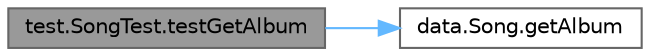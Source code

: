 digraph "test.SongTest.testGetAlbum"
{
 // LATEX_PDF_SIZE
  bgcolor="transparent";
  edge [fontname=Helvetica,fontsize=10,labelfontname=Helvetica,labelfontsize=10];
  node [fontname=Helvetica,fontsize=10,shape=box,height=0.2,width=0.4];
  rankdir="LR";
  Node1 [label="test.SongTest.testGetAlbum",height=0.2,width=0.4,color="gray40", fillcolor="grey60", style="filled", fontcolor="black",tooltip=" "];
  Node1 -> Node2 [color="steelblue1",style="solid"];
  Node2 [label="data.Song.getAlbum",height=0.2,width=0.4,color="grey40", fillcolor="white", style="filled",URL="$classdata_1_1_song.html#aad6ec5ebada3cb13834b3682e26888df",tooltip=" "];
}

